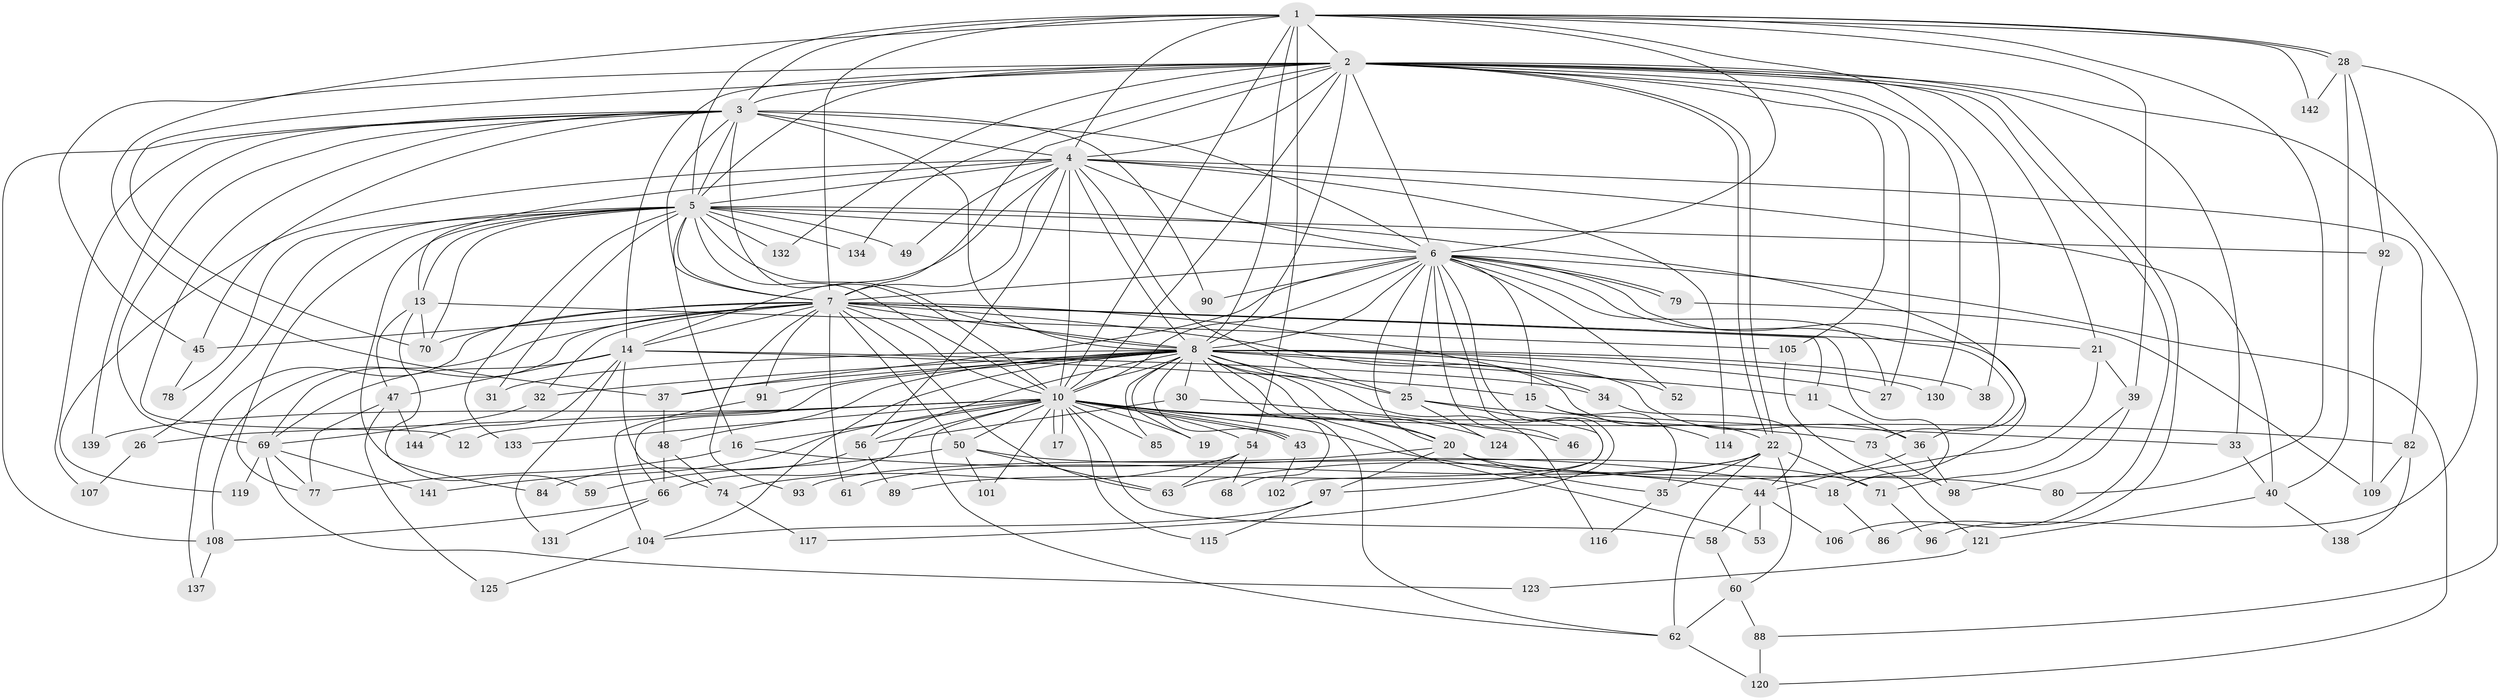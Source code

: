 // original degree distribution, {19: 0.02054794520547945, 23: 0.0136986301369863, 26: 0.00684931506849315, 27: 0.0136986301369863, 17: 0.00684931506849315, 34: 0.00684931506849315, 3: 0.1643835616438356, 2: 0.5136986301369864, 6: 0.0273972602739726, 9: 0.0136986301369863, 4: 0.1506849315068493, 5: 0.0547945205479452, 8: 0.00684931506849315}
// Generated by graph-tools (version 1.1) at 2025/41/03/06/25 10:41:31]
// undirected, 107 vertices, 263 edges
graph export_dot {
graph [start="1"]
  node [color=gray90,style=filled];
  1 [super="+65"];
  2 [super="+127"];
  3 [super="+135"];
  4 [super="+122"];
  5 [super="+128"];
  6 [super="+57"];
  7 [super="+146"];
  8 [super="+9"];
  10 [super="+42"];
  11;
  12;
  13;
  14 [super="+64"];
  15 [super="+51"];
  16;
  17;
  18 [super="+23"];
  19;
  20 [super="+24"];
  21 [super="+140"];
  22 [super="+76"];
  25 [super="+29"];
  26;
  27 [super="+41"];
  28;
  30;
  31;
  32 [super="+136"];
  33;
  34;
  35;
  36 [super="+72"];
  37 [super="+55"];
  38;
  39;
  40 [super="+103"];
  43 [super="+67"];
  44 [super="+87"];
  45;
  46;
  47 [super="+81"];
  48;
  49;
  50;
  52;
  53;
  54;
  56 [super="+94"];
  58;
  59;
  60 [super="+100"];
  61;
  62 [super="+99"];
  63 [super="+126"];
  66 [super="+110"];
  68;
  69 [super="+95"];
  70 [super="+112"];
  71 [super="+75"];
  73 [super="+113"];
  74 [super="+118"];
  77 [super="+83"];
  78;
  79;
  80;
  82;
  84;
  85;
  86;
  88 [super="+129"];
  89;
  90;
  91;
  92;
  93;
  96;
  97;
  98;
  101;
  102;
  104 [super="+111"];
  105;
  106;
  107;
  108 [super="+145"];
  109 [super="+143"];
  114;
  115;
  116;
  117;
  119;
  120;
  121;
  123;
  124;
  125;
  130;
  131;
  132;
  133;
  134;
  137;
  138;
  139;
  141;
  142;
  144;
  1 -- 2;
  1 -- 3 [weight=2];
  1 -- 4;
  1 -- 5;
  1 -- 6 [weight=2];
  1 -- 7;
  1 -- 8 [weight=2];
  1 -- 10;
  1 -- 28;
  1 -- 28;
  1 -- 38;
  1 -- 39;
  1 -- 54;
  1 -- 80;
  1 -- 142;
  1 -- 37;
  2 -- 3;
  2 -- 4;
  2 -- 5;
  2 -- 6;
  2 -- 7;
  2 -- 8 [weight=2];
  2 -- 10;
  2 -- 14;
  2 -- 21;
  2 -- 22;
  2 -- 22;
  2 -- 33;
  2 -- 86;
  2 -- 96;
  2 -- 105;
  2 -- 106;
  2 -- 132;
  2 -- 134;
  2 -- 45;
  2 -- 130;
  2 -- 27;
  2 -- 70;
  3 -- 4 [weight=2];
  3 -- 5;
  3 -- 6 [weight=2];
  3 -- 7;
  3 -- 8 [weight=2];
  3 -- 10;
  3 -- 12;
  3 -- 45;
  3 -- 69;
  3 -- 90;
  3 -- 107;
  3 -- 108;
  3 -- 139;
  4 -- 5;
  4 -- 6;
  4 -- 7;
  4 -- 8 [weight=2];
  4 -- 10;
  4 -- 13;
  4 -- 14;
  4 -- 25;
  4 -- 40;
  4 -- 49;
  4 -- 82;
  4 -- 114;
  4 -- 119;
  4 -- 56;
  5 -- 6;
  5 -- 7;
  5 -- 8 [weight=2];
  5 -- 10;
  5 -- 13;
  5 -- 16;
  5 -- 26;
  5 -- 31;
  5 -- 36;
  5 -- 49;
  5 -- 59;
  5 -- 78;
  5 -- 92;
  5 -- 132;
  5 -- 133;
  5 -- 134;
  5 -- 70;
  5 -- 77;
  6 -- 7;
  6 -- 8 [weight=2];
  6 -- 10;
  6 -- 15;
  6 -- 20;
  6 -- 25;
  6 -- 27;
  6 -- 37;
  6 -- 46;
  6 -- 52;
  6 -- 73;
  6 -- 79;
  6 -- 79;
  6 -- 90;
  6 -- 102;
  6 -- 117;
  6 -- 120;
  6 -- 18;
  7 -- 8 [weight=2];
  7 -- 10 [weight=2];
  7 -- 11;
  7 -- 18;
  7 -- 21;
  7 -- 32;
  7 -- 34;
  7 -- 45;
  7 -- 50;
  7 -- 61;
  7 -- 63;
  7 -- 70;
  7 -- 91;
  7 -- 93;
  7 -- 108;
  7 -- 137;
  7 -- 69;
  7 -- 22;
  7 -- 14;
  8 -- 10 [weight=2];
  8 -- 11;
  8 -- 19;
  8 -- 20;
  8 -- 30 [weight=2];
  8 -- 32 [weight=2];
  8 -- 37;
  8 -- 38;
  8 -- 48;
  8 -- 52;
  8 -- 53;
  8 -- 56;
  8 -- 62;
  8 -- 66;
  8 -- 68;
  8 -- 85;
  8 -- 130;
  8 -- 104;
  8 -- 27;
  8 -- 116;
  8 -- 91;
  8 -- 31;
  8 -- 43;
  8 -- 36;
  8 -- 25;
  10 -- 12;
  10 -- 16;
  10 -- 17;
  10 -- 17;
  10 -- 19;
  10 -- 26;
  10 -- 43;
  10 -- 43;
  10 -- 44;
  10 -- 50;
  10 -- 54;
  10 -- 58;
  10 -- 66;
  10 -- 73;
  10 -- 82;
  10 -- 85;
  10 -- 101;
  10 -- 115;
  10 -- 124;
  10 -- 133;
  10 -- 139;
  10 -- 141;
  10 -- 20;
  10 -- 62;
  11 -- 36;
  13 -- 47;
  13 -- 70;
  13 -- 84;
  13 -- 105;
  14 -- 15;
  14 -- 34;
  14 -- 47;
  14 -- 131;
  14 -- 144;
  14 -- 69;
  14 -- 74;
  15 -- 114;
  15 -- 35;
  16 -- 18;
  16 -- 77;
  18 -- 86;
  20 -- 93;
  20 -- 97;
  20 -- 80;
  20 -- 35;
  21 -- 39;
  21 -- 63;
  22 -- 35;
  22 -- 60;
  22 -- 61;
  22 -- 62;
  22 -- 71;
  22 -- 89;
  25 -- 33;
  25 -- 97;
  25 -- 124;
  26 -- 107;
  28 -- 88;
  28 -- 92;
  28 -- 142;
  28 -- 40;
  30 -- 46;
  30 -- 56;
  32 -- 69;
  33 -- 40;
  34 -- 44;
  35 -- 116;
  36 -- 98;
  36 -- 44;
  37 -- 48;
  39 -- 98;
  39 -- 71;
  40 -- 121;
  40 -- 138;
  43 -- 102;
  44 -- 53;
  44 -- 58;
  44 -- 106;
  45 -- 78;
  47 -- 144;
  47 -- 125;
  47 -- 77;
  48 -- 74;
  48 -- 66;
  50 -- 59;
  50 -- 63;
  50 -- 71;
  50 -- 101;
  54 -- 68;
  54 -- 63;
  54 -- 74;
  56 -- 84;
  56 -- 89;
  58 -- 60;
  60 -- 88;
  60 -- 62;
  62 -- 120;
  66 -- 131;
  66 -- 108;
  69 -- 77;
  69 -- 119;
  69 -- 123;
  69 -- 141;
  71 -- 96;
  73 -- 98;
  74 -- 117;
  79 -- 109;
  82 -- 138;
  82 -- 109;
  88 -- 120;
  91 -- 104;
  92 -- 109;
  97 -- 104;
  97 -- 115;
  104 -- 125;
  105 -- 121;
  108 -- 137;
  121 -- 123;
}
